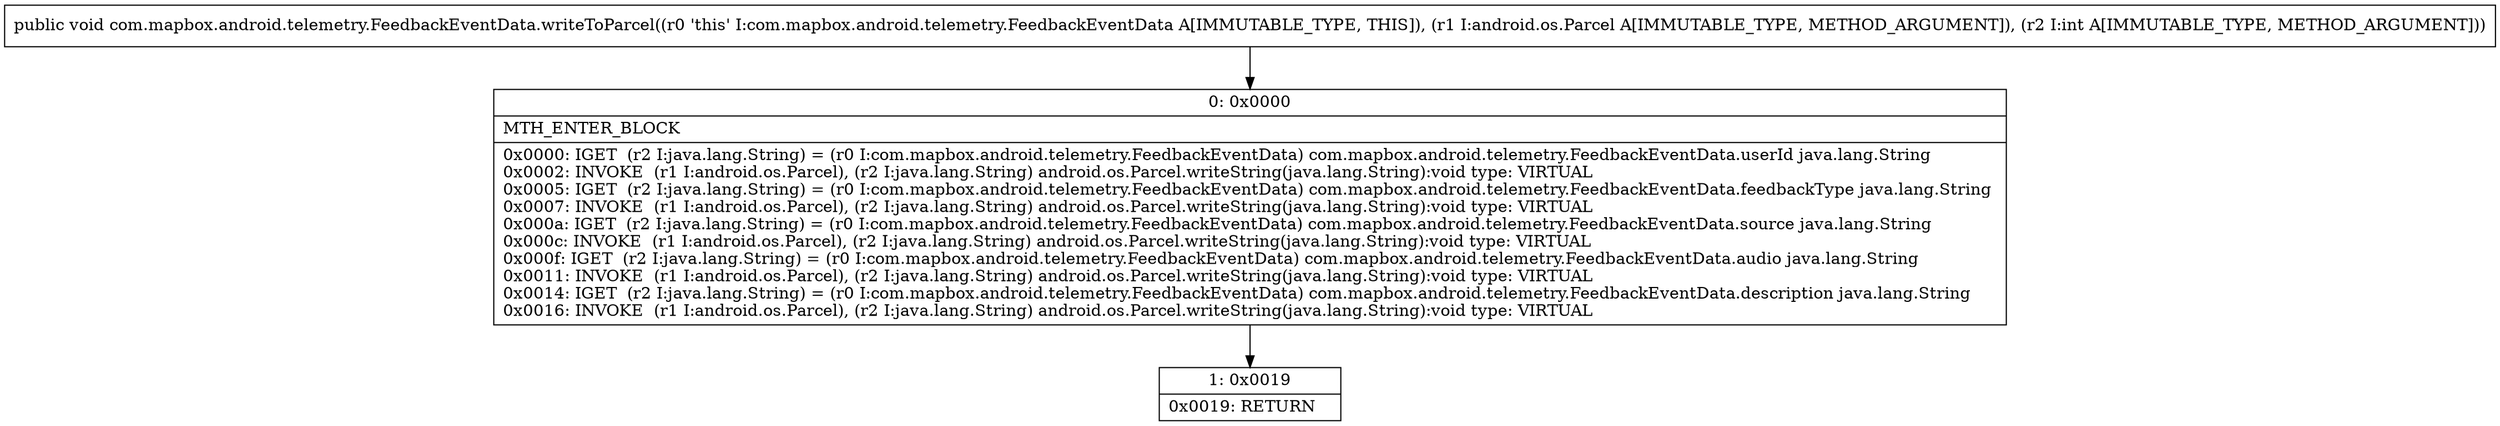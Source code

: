 digraph "CFG forcom.mapbox.android.telemetry.FeedbackEventData.writeToParcel(Landroid\/os\/Parcel;I)V" {
Node_0 [shape=record,label="{0\:\ 0x0000|MTH_ENTER_BLOCK\l|0x0000: IGET  (r2 I:java.lang.String) = (r0 I:com.mapbox.android.telemetry.FeedbackEventData) com.mapbox.android.telemetry.FeedbackEventData.userId java.lang.String \l0x0002: INVOKE  (r1 I:android.os.Parcel), (r2 I:java.lang.String) android.os.Parcel.writeString(java.lang.String):void type: VIRTUAL \l0x0005: IGET  (r2 I:java.lang.String) = (r0 I:com.mapbox.android.telemetry.FeedbackEventData) com.mapbox.android.telemetry.FeedbackEventData.feedbackType java.lang.String \l0x0007: INVOKE  (r1 I:android.os.Parcel), (r2 I:java.lang.String) android.os.Parcel.writeString(java.lang.String):void type: VIRTUAL \l0x000a: IGET  (r2 I:java.lang.String) = (r0 I:com.mapbox.android.telemetry.FeedbackEventData) com.mapbox.android.telemetry.FeedbackEventData.source java.lang.String \l0x000c: INVOKE  (r1 I:android.os.Parcel), (r2 I:java.lang.String) android.os.Parcel.writeString(java.lang.String):void type: VIRTUAL \l0x000f: IGET  (r2 I:java.lang.String) = (r0 I:com.mapbox.android.telemetry.FeedbackEventData) com.mapbox.android.telemetry.FeedbackEventData.audio java.lang.String \l0x0011: INVOKE  (r1 I:android.os.Parcel), (r2 I:java.lang.String) android.os.Parcel.writeString(java.lang.String):void type: VIRTUAL \l0x0014: IGET  (r2 I:java.lang.String) = (r0 I:com.mapbox.android.telemetry.FeedbackEventData) com.mapbox.android.telemetry.FeedbackEventData.description java.lang.String \l0x0016: INVOKE  (r1 I:android.os.Parcel), (r2 I:java.lang.String) android.os.Parcel.writeString(java.lang.String):void type: VIRTUAL \l}"];
Node_1 [shape=record,label="{1\:\ 0x0019|0x0019: RETURN   \l}"];
MethodNode[shape=record,label="{public void com.mapbox.android.telemetry.FeedbackEventData.writeToParcel((r0 'this' I:com.mapbox.android.telemetry.FeedbackEventData A[IMMUTABLE_TYPE, THIS]), (r1 I:android.os.Parcel A[IMMUTABLE_TYPE, METHOD_ARGUMENT]), (r2 I:int A[IMMUTABLE_TYPE, METHOD_ARGUMENT])) }"];
MethodNode -> Node_0;
Node_0 -> Node_1;
}

